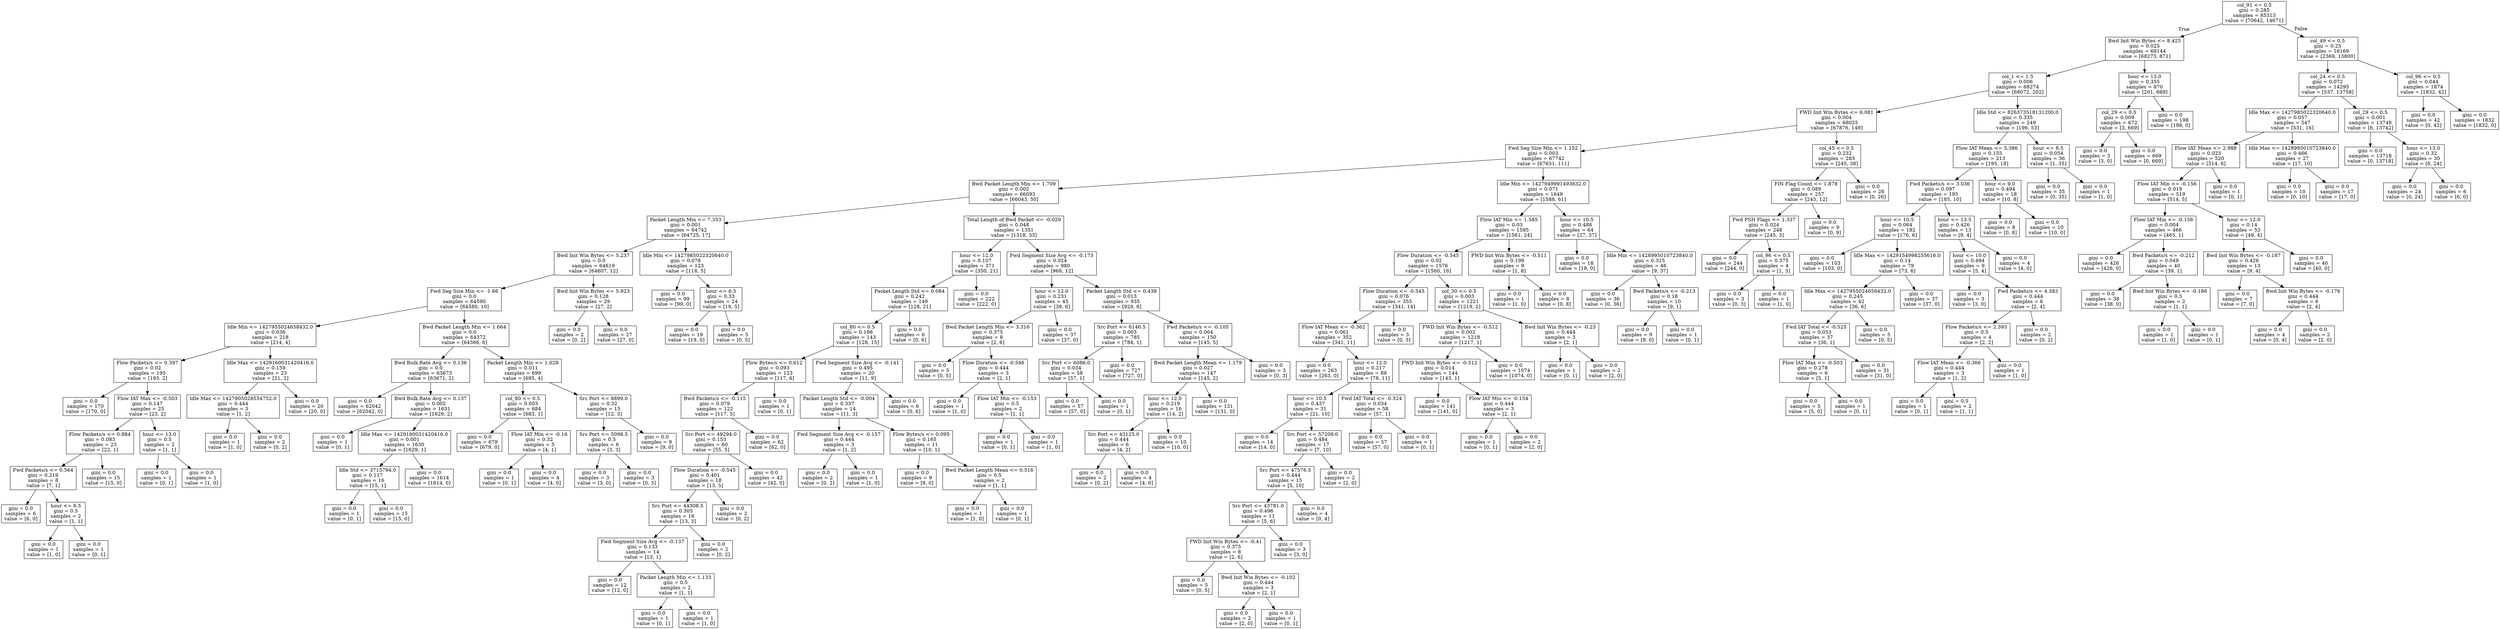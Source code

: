 digraph Tree {
node [shape=box] ;
0 [label="col_91 <= 0.5\ngini = 0.285\nsamples = 85313\nvalue = [70642, 14671]"] ;
1 [label="Bwd Init Win Bytes <= 8.425\ngini = 0.025\nsamples = 69144\nvalue = [68273, 871]"] ;
0 -> 1 [labeldistance=2.5, labelangle=45, headlabel="True"] ;
2 [label="col_1 <= 1.5\ngini = 0.006\nsamples = 68274\nvalue = [68072, 202]"] ;
1 -> 2 ;
3 [label="FWD Init Win Bytes <= 6.081\ngini = 0.004\nsamples = 68025\nvalue = [67876, 149]"] ;
2 -> 3 ;
4 [label="Fwd Seg Size Min <= 1.152\ngini = 0.003\nsamples = 67742\nvalue = [67631, 111]"] ;
3 -> 4 ;
5 [label="Bwd Packet Length Min <= 1.709\ngini = 0.002\nsamples = 66093\nvalue = [66043, 50]"] ;
4 -> 5 ;
6 [label="Packet Length Min <= 7.353\ngini = 0.001\nsamples = 64742\nvalue = [64725, 17]"] ;
5 -> 6 ;
7 [label="Bwd Init Win Bytes <= 5.237\ngini = 0.0\nsamples = 64619\nvalue = [64607, 12]"] ;
6 -> 7 ;
8 [label="Fwd Seg Size Min <= -1.66\ngini = 0.0\nsamples = 64590\nvalue = [64580, 10]"] ;
7 -> 8 ;
9 [label="Idle Min <= 1427955024658432.0\ngini = 0.036\nsamples = 218\nvalue = [214, 4]"] ;
8 -> 9 ;
10 [label="Flow Packets/s <= 0.397\ngini = 0.02\nsamples = 195\nvalue = [193, 2]"] ;
9 -> 10 ;
11 [label="gini = 0.0\nsamples = 170\nvalue = [170, 0]"] ;
10 -> 11 ;
12 [label="Flow IAT Max <= -0.503\ngini = 0.147\nsamples = 25\nvalue = [23, 2]"] ;
10 -> 12 ;
13 [label="Flow Packets/s <= 0.884\ngini = 0.083\nsamples = 23\nvalue = [22, 1]"] ;
12 -> 13 ;
14 [label="Fwd Packets/s <= 0.564\ngini = 0.219\nsamples = 8\nvalue = [7, 1]"] ;
13 -> 14 ;
15 [label="gini = 0.0\nsamples = 6\nvalue = [6, 0]"] ;
14 -> 15 ;
16 [label="hour <= 6.5\ngini = 0.5\nsamples = 2\nvalue = [1, 1]"] ;
14 -> 16 ;
17 [label="gini = 0.0\nsamples = 1\nvalue = [1, 0]"] ;
16 -> 17 ;
18 [label="gini = 0.0\nsamples = 1\nvalue = [0, 1]"] ;
16 -> 18 ;
19 [label="gini = 0.0\nsamples = 15\nvalue = [15, 0]"] ;
13 -> 19 ;
20 [label="hour <= 13.0\ngini = 0.5\nsamples = 2\nvalue = [1, 1]"] ;
12 -> 20 ;
21 [label="gini = 0.0\nsamples = 1\nvalue = [0, 1]"] ;
20 -> 21 ;
22 [label="gini = 0.0\nsamples = 1\nvalue = [1, 0]"] ;
20 -> 22 ;
23 [label="Idle Max <= 1429160031420416.0\ngini = 0.159\nsamples = 23\nvalue = [21, 2]"] ;
9 -> 23 ;
24 [label="Idle Max <= 1427905028554752.0\ngini = 0.444\nsamples = 3\nvalue = [1, 2]"] ;
23 -> 24 ;
25 [label="gini = 0.0\nsamples = 1\nvalue = [1, 0]"] ;
24 -> 25 ;
26 [label="gini = 0.0\nsamples = 2\nvalue = [0, 2]"] ;
24 -> 26 ;
27 [label="gini = 0.0\nsamples = 20\nvalue = [20, 0]"] ;
23 -> 27 ;
28 [label="Bwd Packet Length Min <= 1.664\ngini = 0.0\nsamples = 64372\nvalue = [64366, 6]"] ;
8 -> 28 ;
29 [label="Bwd Bulk Rate Avg <= 0.136\ngini = 0.0\nsamples = 63673\nvalue = [63671, 2]"] ;
28 -> 29 ;
30 [label="gini = 0.0\nsamples = 62042\nvalue = [62042, 0]"] ;
29 -> 30 ;
31 [label="Bwd Bulk Rate Avg <= 0.137\ngini = 0.002\nsamples = 1631\nvalue = [1629, 2]"] ;
29 -> 31 ;
32 [label="gini = 0.0\nsamples = 1\nvalue = [0, 1]"] ;
31 -> 32 ;
33 [label="Idle Max <= 1429160031420416.0\ngini = 0.001\nsamples = 1630\nvalue = [1629, 1]"] ;
31 -> 33 ;
34 [label="Idle Std <= 3715794.0\ngini = 0.117\nsamples = 16\nvalue = [15, 1]"] ;
33 -> 34 ;
35 [label="gini = 0.0\nsamples = 1\nvalue = [0, 1]"] ;
34 -> 35 ;
36 [label="gini = 0.0\nsamples = 15\nvalue = [15, 0]"] ;
34 -> 36 ;
37 [label="gini = 0.0\nsamples = 1614\nvalue = [1614, 0]"] ;
33 -> 37 ;
38 [label="Packet Length Min <= 1.028\ngini = 0.011\nsamples = 699\nvalue = [695, 4]"] ;
28 -> 38 ;
39 [label="col_80 <= 0.5\ngini = 0.003\nsamples = 684\nvalue = [683, 1]"] ;
38 -> 39 ;
40 [label="gini = 0.0\nsamples = 679\nvalue = [679, 0]"] ;
39 -> 40 ;
41 [label="Flow IAT Min <= -0.16\ngini = 0.32\nsamples = 5\nvalue = [4, 1]"] ;
39 -> 41 ;
42 [label="gini = 0.0\nsamples = 1\nvalue = [0, 1]"] ;
41 -> 42 ;
43 [label="gini = 0.0\nsamples = 4\nvalue = [4, 0]"] ;
41 -> 43 ;
44 [label="Src Port <= 8899.0\ngini = 0.32\nsamples = 15\nvalue = [12, 3]"] ;
38 -> 44 ;
45 [label="Src Port <= 5098.5\ngini = 0.5\nsamples = 6\nvalue = [3, 3]"] ;
44 -> 45 ;
46 [label="gini = 0.0\nsamples = 3\nvalue = [3, 0]"] ;
45 -> 46 ;
47 [label="gini = 0.0\nsamples = 3\nvalue = [0, 3]"] ;
45 -> 47 ;
48 [label="gini = 0.0\nsamples = 9\nvalue = [9, 0]"] ;
44 -> 48 ;
49 [label="Bwd Init Win Bytes <= 5.923\ngini = 0.128\nsamples = 29\nvalue = [27, 2]"] ;
7 -> 49 ;
50 [label="gini = 0.0\nsamples = 2\nvalue = [0, 2]"] ;
49 -> 50 ;
51 [label="gini = 0.0\nsamples = 27\nvalue = [27, 0]"] ;
49 -> 51 ;
52 [label="Idle Min <= 1427985022320640.0\ngini = 0.078\nsamples = 123\nvalue = [118, 5]"] ;
6 -> 52 ;
53 [label="gini = 0.0\nsamples = 99\nvalue = [99, 0]"] ;
52 -> 53 ;
54 [label="hour <= 6.5\ngini = 0.33\nsamples = 24\nvalue = [19, 5]"] ;
52 -> 54 ;
55 [label="gini = 0.0\nsamples = 19\nvalue = [19, 0]"] ;
54 -> 55 ;
56 [label="gini = 0.0\nsamples = 5\nvalue = [0, 5]"] ;
54 -> 56 ;
57 [label="Total Length of Bwd Packet <= -0.029\ngini = 0.048\nsamples = 1351\nvalue = [1318, 33]"] ;
5 -> 57 ;
58 [label="hour <= 12.0\ngini = 0.107\nsamples = 371\nvalue = [350, 21]"] ;
57 -> 58 ;
59 [label="Packet Length Std <= 0.084\ngini = 0.242\nsamples = 149\nvalue = [128, 21]"] ;
58 -> 59 ;
60 [label="col_80 <= 0.5\ngini = 0.188\nsamples = 143\nvalue = [128, 15]"] ;
59 -> 60 ;
61 [label="Flow Bytes/s <= 0.612\ngini = 0.093\nsamples = 123\nvalue = [117, 6]"] ;
60 -> 61 ;
62 [label="Bwd Packets/s <= -0.115\ngini = 0.079\nsamples = 122\nvalue = [117, 5]"] ;
61 -> 62 ;
63 [label="Src Port <= 49294.0\ngini = 0.153\nsamples = 60\nvalue = [55, 5]"] ;
62 -> 63 ;
64 [label="Flow Duration <= -0.545\ngini = 0.401\nsamples = 18\nvalue = [13, 5]"] ;
63 -> 64 ;
65 [label="Src Port <= 44308.5\ngini = 0.305\nsamples = 16\nvalue = [13, 3]"] ;
64 -> 65 ;
66 [label="Fwd Segment Size Avg <= -0.137\ngini = 0.133\nsamples = 14\nvalue = [13, 1]"] ;
65 -> 66 ;
67 [label="gini = 0.0\nsamples = 12\nvalue = [12, 0]"] ;
66 -> 67 ;
68 [label="Packet Length Min <= 1.133\ngini = 0.5\nsamples = 2\nvalue = [1, 1]"] ;
66 -> 68 ;
69 [label="gini = 0.0\nsamples = 1\nvalue = [0, 1]"] ;
68 -> 69 ;
70 [label="gini = 0.0\nsamples = 1\nvalue = [1, 0]"] ;
68 -> 70 ;
71 [label="gini = 0.0\nsamples = 2\nvalue = [0, 2]"] ;
65 -> 71 ;
72 [label="gini = 0.0\nsamples = 2\nvalue = [0, 2]"] ;
64 -> 72 ;
73 [label="gini = 0.0\nsamples = 42\nvalue = [42, 0]"] ;
63 -> 73 ;
74 [label="gini = 0.0\nsamples = 62\nvalue = [62, 0]"] ;
62 -> 74 ;
75 [label="gini = 0.0\nsamples = 1\nvalue = [0, 1]"] ;
61 -> 75 ;
76 [label="Fwd Segment Size Avg <= -0.141\ngini = 0.495\nsamples = 20\nvalue = [11, 9]"] ;
60 -> 76 ;
77 [label="Packet Length Std <= -0.004\ngini = 0.337\nsamples = 14\nvalue = [11, 3]"] ;
76 -> 77 ;
78 [label="Fwd Segment Size Avg <= -0.157\ngini = 0.444\nsamples = 3\nvalue = [1, 2]"] ;
77 -> 78 ;
79 [label="gini = 0.0\nsamples = 2\nvalue = [0, 2]"] ;
78 -> 79 ;
80 [label="gini = 0.0\nsamples = 1\nvalue = [1, 0]"] ;
78 -> 80 ;
81 [label="Flow Bytes/s <= 0.095\ngini = 0.165\nsamples = 11\nvalue = [10, 1]"] ;
77 -> 81 ;
82 [label="gini = 0.0\nsamples = 9\nvalue = [9, 0]"] ;
81 -> 82 ;
83 [label="Bwd Packet Length Mean <= 0.516\ngini = 0.5\nsamples = 2\nvalue = [1, 1]"] ;
81 -> 83 ;
84 [label="gini = 0.0\nsamples = 1\nvalue = [1, 0]"] ;
83 -> 84 ;
85 [label="gini = 0.0\nsamples = 1\nvalue = [0, 1]"] ;
83 -> 85 ;
86 [label="gini = 0.0\nsamples = 6\nvalue = [0, 6]"] ;
76 -> 86 ;
87 [label="gini = 0.0\nsamples = 6\nvalue = [0, 6]"] ;
59 -> 87 ;
88 [label="gini = 0.0\nsamples = 222\nvalue = [222, 0]"] ;
58 -> 88 ;
89 [label="Fwd Segment Size Avg <= -0.173\ngini = 0.024\nsamples = 980\nvalue = [968, 12]"] ;
57 -> 89 ;
90 [label="hour <= 12.0\ngini = 0.231\nsamples = 45\nvalue = [39, 6]"] ;
89 -> 90 ;
91 [label="Bwd Packet Length Min <= 3.316\ngini = 0.375\nsamples = 8\nvalue = [2, 6]"] ;
90 -> 91 ;
92 [label="gini = 0.0\nsamples = 5\nvalue = [0, 5]"] ;
91 -> 92 ;
93 [label="Flow Duration <= -0.546\ngini = 0.444\nsamples = 3\nvalue = [2, 1]"] ;
91 -> 93 ;
94 [label="gini = 0.0\nsamples = 1\nvalue = [1, 0]"] ;
93 -> 94 ;
95 [label="Flow IAT Min <= -0.153\ngini = 0.5\nsamples = 2\nvalue = [1, 1]"] ;
93 -> 95 ;
96 [label="gini = 0.0\nsamples = 1\nvalue = [0, 1]"] ;
95 -> 96 ;
97 [label="gini = 0.0\nsamples = 1\nvalue = [1, 0]"] ;
95 -> 97 ;
98 [label="gini = 0.0\nsamples = 37\nvalue = [37, 0]"] ;
90 -> 98 ;
99 [label="Packet Length Std <= 0.438\ngini = 0.013\nsamples = 935\nvalue = [929, 6]"] ;
89 -> 99 ;
100 [label="Src Port <= 6146.5\ngini = 0.003\nsamples = 785\nvalue = [784, 1]"] ;
99 -> 100 ;
101 [label="Src Port <= 6086.0\ngini = 0.034\nsamples = 58\nvalue = [57, 1]"] ;
100 -> 101 ;
102 [label="gini = 0.0\nsamples = 57\nvalue = [57, 0]"] ;
101 -> 102 ;
103 [label="gini = 0.0\nsamples = 1\nvalue = [0, 1]"] ;
101 -> 103 ;
104 [label="gini = 0.0\nsamples = 727\nvalue = [727, 0]"] ;
100 -> 104 ;
105 [label="Fwd Packets/s <= -0.105\ngini = 0.064\nsamples = 150\nvalue = [145, 5]"] ;
99 -> 105 ;
106 [label="Bwd Packet Length Mean <= 1.179\ngini = 0.027\nsamples = 147\nvalue = [145, 2]"] ;
105 -> 106 ;
107 [label="hour <= 12.0\ngini = 0.219\nsamples = 16\nvalue = [14, 2]"] ;
106 -> 107 ;
108 [label="Src Port <= 43125.0\ngini = 0.444\nsamples = 6\nvalue = [4, 2]"] ;
107 -> 108 ;
109 [label="gini = 0.0\nsamples = 2\nvalue = [0, 2]"] ;
108 -> 109 ;
110 [label="gini = 0.0\nsamples = 4\nvalue = [4, 0]"] ;
108 -> 110 ;
111 [label="gini = 0.0\nsamples = 10\nvalue = [10, 0]"] ;
107 -> 111 ;
112 [label="gini = 0.0\nsamples = 131\nvalue = [131, 0]"] ;
106 -> 112 ;
113 [label="gini = 0.0\nsamples = 3\nvalue = [0, 3]"] ;
105 -> 113 ;
114 [label="Idle Min <= 1427949991493632.0\ngini = 0.071\nsamples = 1649\nvalue = [1588, 61]"] ;
4 -> 114 ;
115 [label="Flow IAT Min <= 1.585\ngini = 0.03\nsamples = 1585\nvalue = [1561, 24]"] ;
114 -> 115 ;
116 [label="Flow Duration <= -0.545\ngini = 0.02\nsamples = 1576\nvalue = [1560, 16]"] ;
115 -> 116 ;
117 [label="Flow Duration <= -0.545\ngini = 0.076\nsamples = 355\nvalue = [341, 14]"] ;
116 -> 117 ;
118 [label="Flow IAT Mean <= -0.362\ngini = 0.061\nsamples = 352\nvalue = [341, 11]"] ;
117 -> 118 ;
119 [label="gini = 0.0\nsamples = 263\nvalue = [263, 0]"] ;
118 -> 119 ;
120 [label="hour <= 12.0\ngini = 0.217\nsamples = 89\nvalue = [78, 11]"] ;
118 -> 120 ;
121 [label="hour <= 10.5\ngini = 0.437\nsamples = 31\nvalue = [21, 10]"] ;
120 -> 121 ;
122 [label="gini = 0.0\nsamples = 14\nvalue = [14, 0]"] ;
121 -> 122 ;
123 [label="Src Port <= 57209.0\ngini = 0.484\nsamples = 17\nvalue = [7, 10]"] ;
121 -> 123 ;
124 [label="Src Port <= 47576.5\ngini = 0.444\nsamples = 15\nvalue = [5, 10]"] ;
123 -> 124 ;
125 [label="Src Port <= 43781.0\ngini = 0.496\nsamples = 11\nvalue = [5, 6]"] ;
124 -> 125 ;
126 [label="FWD Init Win Bytes <= -0.41\ngini = 0.375\nsamples = 8\nvalue = [2, 6]"] ;
125 -> 126 ;
127 [label="gini = 0.0\nsamples = 5\nvalue = [0, 5]"] ;
126 -> 127 ;
128 [label="Bwd Init Win Bytes <= -0.102\ngini = 0.444\nsamples = 3\nvalue = [2, 1]"] ;
126 -> 128 ;
129 [label="gini = 0.0\nsamples = 2\nvalue = [2, 0]"] ;
128 -> 129 ;
130 [label="gini = 0.0\nsamples = 1\nvalue = [0, 1]"] ;
128 -> 130 ;
131 [label="gini = 0.0\nsamples = 3\nvalue = [3, 0]"] ;
125 -> 131 ;
132 [label="gini = 0.0\nsamples = 4\nvalue = [0, 4]"] ;
124 -> 132 ;
133 [label="gini = 0.0\nsamples = 2\nvalue = [2, 0]"] ;
123 -> 133 ;
134 [label="Fwd IAT Total <= -0.524\ngini = 0.034\nsamples = 58\nvalue = [57, 1]"] ;
120 -> 134 ;
135 [label="gini = 0.0\nsamples = 57\nvalue = [57, 0]"] ;
134 -> 135 ;
136 [label="gini = 0.0\nsamples = 1\nvalue = [0, 1]"] ;
134 -> 136 ;
137 [label="gini = 0.0\nsamples = 3\nvalue = [0, 3]"] ;
117 -> 137 ;
138 [label="col_30 <= 0.5\ngini = 0.003\nsamples = 1221\nvalue = [1219, 2]"] ;
116 -> 138 ;
139 [label="FWD Init Win Bytes <= -0.512\ngini = 0.002\nsamples = 1218\nvalue = [1217, 1]"] ;
138 -> 139 ;
140 [label="FWD Init Win Bytes <= -0.512\ngini = 0.014\nsamples = 144\nvalue = [143, 1]"] ;
139 -> 140 ;
141 [label="gini = 0.0\nsamples = 141\nvalue = [141, 0]"] ;
140 -> 141 ;
142 [label="Flow IAT Min <= -0.154\ngini = 0.444\nsamples = 3\nvalue = [2, 1]"] ;
140 -> 142 ;
143 [label="gini = 0.0\nsamples = 1\nvalue = [0, 1]"] ;
142 -> 143 ;
144 [label="gini = 0.0\nsamples = 2\nvalue = [2, 0]"] ;
142 -> 144 ;
145 [label="gini = 0.0\nsamples = 1074\nvalue = [1074, 0]"] ;
139 -> 145 ;
146 [label="Bwd Init Win Bytes <= -0.23\ngini = 0.444\nsamples = 3\nvalue = [2, 1]"] ;
138 -> 146 ;
147 [label="gini = 0.0\nsamples = 1\nvalue = [0, 1]"] ;
146 -> 147 ;
148 [label="gini = 0.0\nsamples = 2\nvalue = [2, 0]"] ;
146 -> 148 ;
149 [label="FWD Init Win Bytes <= -0.511\ngini = 0.198\nsamples = 9\nvalue = [1, 8]"] ;
115 -> 149 ;
150 [label="gini = 0.0\nsamples = 1\nvalue = [1, 0]"] ;
149 -> 150 ;
151 [label="gini = 0.0\nsamples = 8\nvalue = [0, 8]"] ;
149 -> 151 ;
152 [label="hour <= 10.5\ngini = 0.488\nsamples = 64\nvalue = [27, 37]"] ;
114 -> 152 ;
153 [label="gini = 0.0\nsamples = 18\nvalue = [18, 0]"] ;
152 -> 153 ;
154 [label="Idle Min <= 1428995010723840.0\ngini = 0.315\nsamples = 46\nvalue = [9, 37]"] ;
152 -> 154 ;
155 [label="gini = 0.0\nsamples = 36\nvalue = [0, 36]"] ;
154 -> 155 ;
156 [label="Bwd Packets/s <= -0.213\ngini = 0.18\nsamples = 10\nvalue = [9, 1]"] ;
154 -> 156 ;
157 [label="gini = 0.0\nsamples = 9\nvalue = [9, 0]"] ;
156 -> 157 ;
158 [label="gini = 0.0\nsamples = 1\nvalue = [0, 1]"] ;
156 -> 158 ;
159 [label="col_45 <= 0.5\ngini = 0.232\nsamples = 283\nvalue = [245, 38]"] ;
3 -> 159 ;
160 [label="FIN Flag Count <= 1.878\ngini = 0.089\nsamples = 257\nvalue = [245, 12]"] ;
159 -> 160 ;
161 [label="Fwd PSH Flags <= 1.337\ngini = 0.024\nsamples = 248\nvalue = [245, 3]"] ;
160 -> 161 ;
162 [label="gini = 0.0\nsamples = 244\nvalue = [244, 0]"] ;
161 -> 162 ;
163 [label="col_96 <= 0.5\ngini = 0.375\nsamples = 4\nvalue = [1, 3]"] ;
161 -> 163 ;
164 [label="gini = 0.0\nsamples = 3\nvalue = [0, 3]"] ;
163 -> 164 ;
165 [label="gini = 0.0\nsamples = 1\nvalue = [1, 0]"] ;
163 -> 165 ;
166 [label="gini = 0.0\nsamples = 9\nvalue = [0, 9]"] ;
160 -> 166 ;
167 [label="gini = 0.0\nsamples = 26\nvalue = [0, 26]"] ;
159 -> 167 ;
168 [label="Idle Std <= 826373518131200.0\ngini = 0.335\nsamples = 249\nvalue = [196, 53]"] ;
2 -> 168 ;
169 [label="Flow IAT Mean <= 5.386\ngini = 0.155\nsamples = 213\nvalue = [195, 18]"] ;
168 -> 169 ;
170 [label="Fwd Packets/s <= 3.036\ngini = 0.097\nsamples = 195\nvalue = [185, 10]"] ;
169 -> 170 ;
171 [label="hour <= 10.5\ngini = 0.064\nsamples = 182\nvalue = [176, 6]"] ;
170 -> 171 ;
172 [label="gini = 0.0\nsamples = 103\nvalue = [103, 0]"] ;
171 -> 172 ;
173 [label="Idle Max <= 1429154998255616.0\ngini = 0.14\nsamples = 79\nvalue = [73, 6]"] ;
171 -> 173 ;
174 [label="Idle Max <= 1427955024658432.0\ngini = 0.245\nsamples = 42\nvalue = [36, 6]"] ;
173 -> 174 ;
175 [label="Fwd IAT Total <= -0.525\ngini = 0.053\nsamples = 37\nvalue = [36, 1]"] ;
174 -> 175 ;
176 [label="Flow IAT Max <= -0.503\ngini = 0.278\nsamples = 6\nvalue = [5, 1]"] ;
175 -> 176 ;
177 [label="gini = 0.0\nsamples = 5\nvalue = [5, 0]"] ;
176 -> 177 ;
178 [label="gini = 0.0\nsamples = 1\nvalue = [0, 1]"] ;
176 -> 178 ;
179 [label="gini = 0.0\nsamples = 31\nvalue = [31, 0]"] ;
175 -> 179 ;
180 [label="gini = 0.0\nsamples = 5\nvalue = [0, 5]"] ;
174 -> 180 ;
181 [label="gini = 0.0\nsamples = 37\nvalue = [37, 0]"] ;
173 -> 181 ;
182 [label="hour <= 13.5\ngini = 0.426\nsamples = 13\nvalue = [9, 4]"] ;
170 -> 182 ;
183 [label="hour <= 10.0\ngini = 0.494\nsamples = 9\nvalue = [5, 4]"] ;
182 -> 183 ;
184 [label="gini = 0.0\nsamples = 3\nvalue = [3, 0]"] ;
183 -> 184 ;
185 [label="Fwd Packets/s <= 4.383\ngini = 0.444\nsamples = 6\nvalue = [2, 4]"] ;
183 -> 185 ;
186 [label="Flow Packets/s <= 2.393\ngini = 0.5\nsamples = 4\nvalue = [2, 2]"] ;
185 -> 186 ;
187 [label="Flow IAT Mean <= -0.366\ngini = 0.444\nsamples = 3\nvalue = [1, 2]"] ;
186 -> 187 ;
188 [label="gini = 0.0\nsamples = 1\nvalue = [0, 1]"] ;
187 -> 188 ;
189 [label="gini = 0.5\nsamples = 2\nvalue = [1, 1]"] ;
187 -> 189 ;
190 [label="gini = 0.0\nsamples = 1\nvalue = [1, 0]"] ;
186 -> 190 ;
191 [label="gini = 0.0\nsamples = 2\nvalue = [0, 2]"] ;
185 -> 191 ;
192 [label="gini = 0.0\nsamples = 4\nvalue = [4, 0]"] ;
182 -> 192 ;
193 [label="hour <= 9.0\ngini = 0.494\nsamples = 18\nvalue = [10, 8]"] ;
169 -> 193 ;
194 [label="gini = 0.0\nsamples = 8\nvalue = [0, 8]"] ;
193 -> 194 ;
195 [label="gini = 0.0\nsamples = 10\nvalue = [10, 0]"] ;
193 -> 195 ;
196 [label="hour <= 8.5\ngini = 0.054\nsamples = 36\nvalue = [1, 35]"] ;
168 -> 196 ;
197 [label="gini = 0.0\nsamples = 35\nvalue = [0, 35]"] ;
196 -> 197 ;
198 [label="gini = 0.0\nsamples = 1\nvalue = [1, 0]"] ;
196 -> 198 ;
199 [label="hour <= 13.0\ngini = 0.355\nsamples = 870\nvalue = [201, 669]"] ;
1 -> 199 ;
200 [label="col_29 <= 0.5\ngini = 0.009\nsamples = 672\nvalue = [3, 669]"] ;
199 -> 200 ;
201 [label="gini = 0.0\nsamples = 3\nvalue = [3, 0]"] ;
200 -> 201 ;
202 [label="gini = 0.0\nsamples = 669\nvalue = [0, 669]"] ;
200 -> 202 ;
203 [label="gini = 0.0\nsamples = 198\nvalue = [198, 0]"] ;
199 -> 203 ;
204 [label="col_49 <= 0.5\ngini = 0.25\nsamples = 16169\nvalue = [2369, 13800]"] ;
0 -> 204 [labeldistance=2.5, labelangle=-45, headlabel="False"] ;
205 [label="col_24 <= 0.5\ngini = 0.072\nsamples = 14295\nvalue = [537, 13758]"] ;
204 -> 205 ;
206 [label="Idle Max <= 1427985022320640.0\ngini = 0.057\nsamples = 547\nvalue = [531, 16]"] ;
205 -> 206 ;
207 [label="Flow IAT Mean <= 2.988\ngini = 0.023\nsamples = 520\nvalue = [514, 6]"] ;
206 -> 207 ;
208 [label="Flow IAT Min <= -0.156\ngini = 0.019\nsamples = 519\nvalue = [514, 5]"] ;
207 -> 208 ;
209 [label="Flow IAT Min <= -0.156\ngini = 0.004\nsamples = 466\nvalue = [465, 1]"] ;
208 -> 209 ;
210 [label="gini = 0.0\nsamples = 426\nvalue = [426, 0]"] ;
209 -> 210 ;
211 [label="Bwd Packets/s <= -0.212\ngini = 0.049\nsamples = 40\nvalue = [39, 1]"] ;
209 -> 211 ;
212 [label="gini = 0.0\nsamples = 38\nvalue = [38, 0]"] ;
211 -> 212 ;
213 [label="Bwd Init Win Bytes <= -0.186\ngini = 0.5\nsamples = 2\nvalue = [1, 1]"] ;
211 -> 213 ;
214 [label="gini = 0.0\nsamples = 1\nvalue = [1, 0]"] ;
213 -> 214 ;
215 [label="gini = 0.0\nsamples = 1\nvalue = [0, 1]"] ;
213 -> 215 ;
216 [label="hour <= 12.0\ngini = 0.14\nsamples = 53\nvalue = [49, 4]"] ;
208 -> 216 ;
217 [label="Bwd Init Win Bytes <= -0.187\ngini = 0.426\nsamples = 13\nvalue = [9, 4]"] ;
216 -> 217 ;
218 [label="gini = 0.0\nsamples = 7\nvalue = [7, 0]"] ;
217 -> 218 ;
219 [label="Bwd Init Win Bytes <= -0.176\ngini = 0.444\nsamples = 6\nvalue = [2, 4]"] ;
217 -> 219 ;
220 [label="gini = 0.0\nsamples = 4\nvalue = [0, 4]"] ;
219 -> 220 ;
221 [label="gini = 0.0\nsamples = 2\nvalue = [2, 0]"] ;
219 -> 221 ;
222 [label="gini = 0.0\nsamples = 40\nvalue = [40, 0]"] ;
216 -> 222 ;
223 [label="gini = 0.0\nsamples = 1\nvalue = [0, 1]"] ;
207 -> 223 ;
224 [label="Idle Max <= 1428995010723840.0\ngini = 0.466\nsamples = 27\nvalue = [17, 10]"] ;
206 -> 224 ;
225 [label="gini = 0.0\nsamples = 10\nvalue = [0, 10]"] ;
224 -> 225 ;
226 [label="gini = 0.0\nsamples = 17\nvalue = [17, 0]"] ;
224 -> 226 ;
227 [label="col_29 <= 0.5\ngini = 0.001\nsamples = 13748\nvalue = [6, 13742]"] ;
205 -> 227 ;
228 [label="gini = 0.0\nsamples = 13718\nvalue = [0, 13718]"] ;
227 -> 228 ;
229 [label="hour <= 13.0\ngini = 0.32\nsamples = 30\nvalue = [6, 24]"] ;
227 -> 229 ;
230 [label="gini = 0.0\nsamples = 24\nvalue = [0, 24]"] ;
229 -> 230 ;
231 [label="gini = 0.0\nsamples = 6\nvalue = [6, 0]"] ;
229 -> 231 ;
232 [label="col_96 <= 0.5\ngini = 0.044\nsamples = 1874\nvalue = [1832, 42]"] ;
204 -> 232 ;
233 [label="gini = 0.0\nsamples = 42\nvalue = [0, 42]"] ;
232 -> 233 ;
234 [label="gini = 0.0\nsamples = 1832\nvalue = [1832, 0]"] ;
232 -> 234 ;
}